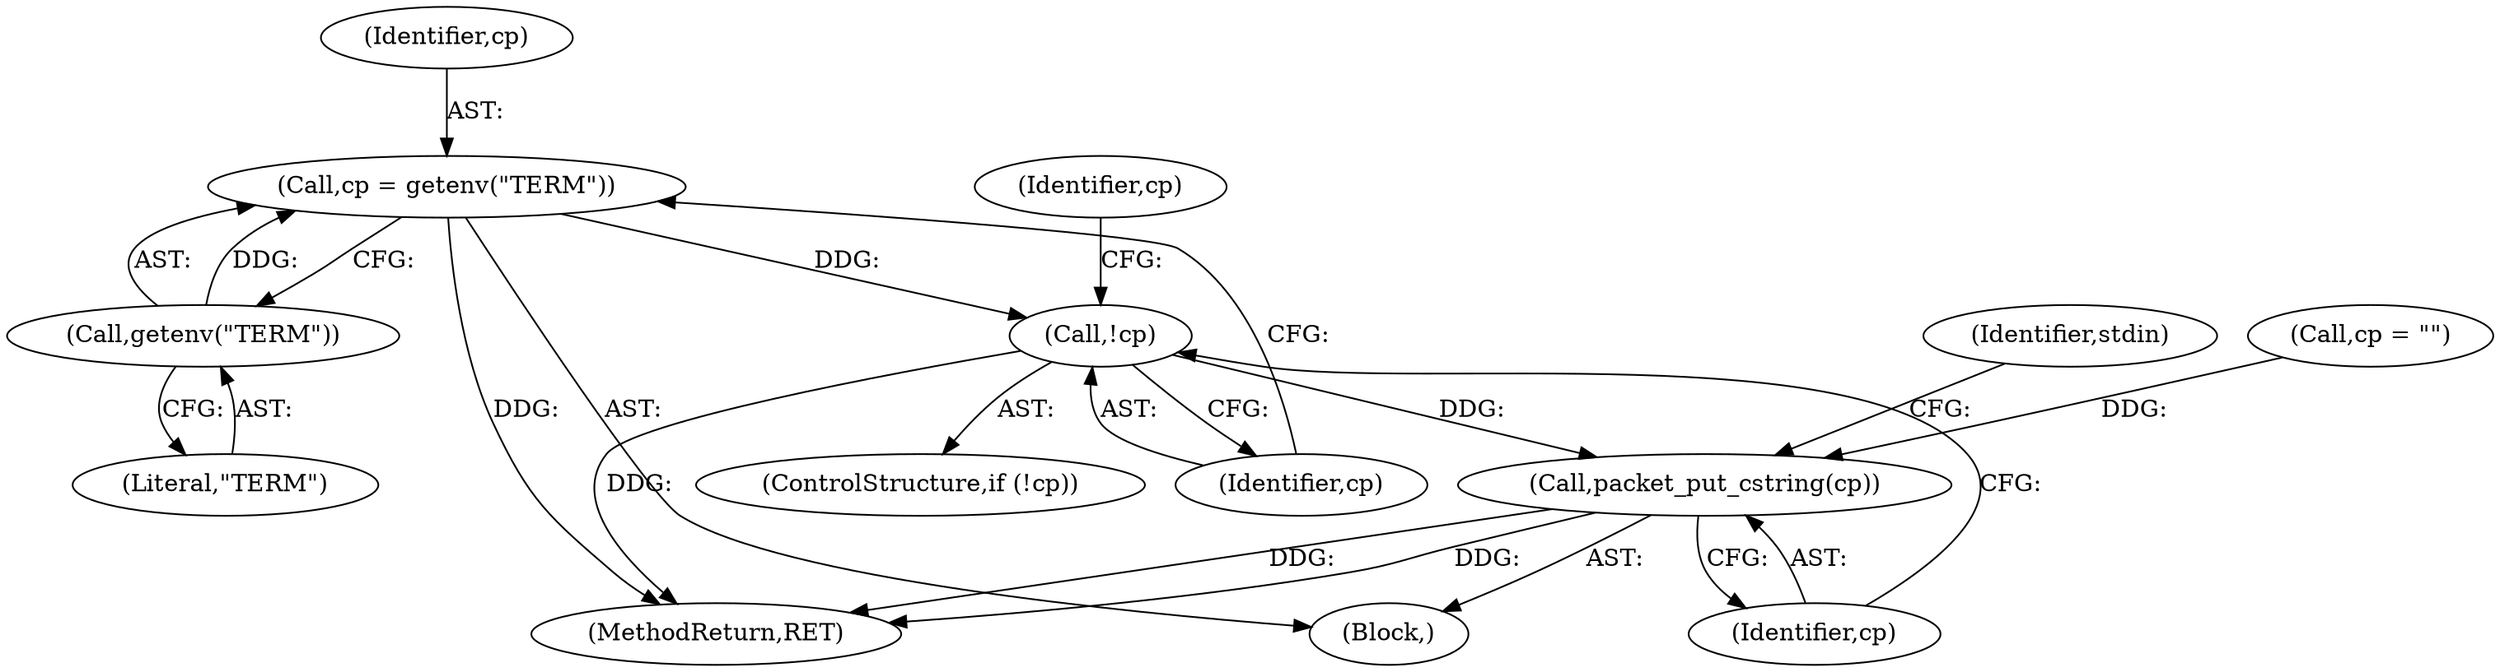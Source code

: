 digraph "0_mindrot_ed4ce82dbfa8a3a3c8ea6fa0db113c71e234416c_1@API" {
"1000199" [label="(Call,cp = getenv(\"TERM\"))"];
"1000201" [label="(Call,getenv(\"TERM\"))"];
"1000204" [label="(Call,!cp)"];
"1000209" [label="(Call,packet_put_cstring(cp))"];
"1000201" [label="(Call,getenv(\"TERM\"))"];
"1000200" [label="(Identifier,cp)"];
"1000202" [label="(Literal,\"TERM\")"];
"1000215" [label="(Identifier,stdin)"];
"1000209" [label="(Call,packet_put_cstring(cp))"];
"1000199" [label="(Call,cp = getenv(\"TERM\"))"];
"1000207" [label="(Identifier,cp)"];
"1000210" [label="(Identifier,cp)"];
"1000194" [label="(Block,)"];
"1000205" [label="(Identifier,cp)"];
"1000204" [label="(Call,!cp)"];
"1000206" [label="(Call,cp = \"\")"];
"1000472" [label="(MethodReturn,RET)"];
"1000203" [label="(ControlStructure,if (!cp))"];
"1000199" -> "1000194"  [label="AST: "];
"1000199" -> "1000201"  [label="CFG: "];
"1000200" -> "1000199"  [label="AST: "];
"1000201" -> "1000199"  [label="AST: "];
"1000205" -> "1000199"  [label="CFG: "];
"1000199" -> "1000472"  [label="DDG: "];
"1000201" -> "1000199"  [label="DDG: "];
"1000199" -> "1000204"  [label="DDG: "];
"1000201" -> "1000202"  [label="CFG: "];
"1000202" -> "1000201"  [label="AST: "];
"1000204" -> "1000203"  [label="AST: "];
"1000204" -> "1000205"  [label="CFG: "];
"1000205" -> "1000204"  [label="AST: "];
"1000207" -> "1000204"  [label="CFG: "];
"1000210" -> "1000204"  [label="CFG: "];
"1000204" -> "1000472"  [label="DDG: "];
"1000204" -> "1000209"  [label="DDG: "];
"1000209" -> "1000194"  [label="AST: "];
"1000209" -> "1000210"  [label="CFG: "];
"1000210" -> "1000209"  [label="AST: "];
"1000215" -> "1000209"  [label="CFG: "];
"1000209" -> "1000472"  [label="DDG: "];
"1000209" -> "1000472"  [label="DDG: "];
"1000206" -> "1000209"  [label="DDG: "];
}
